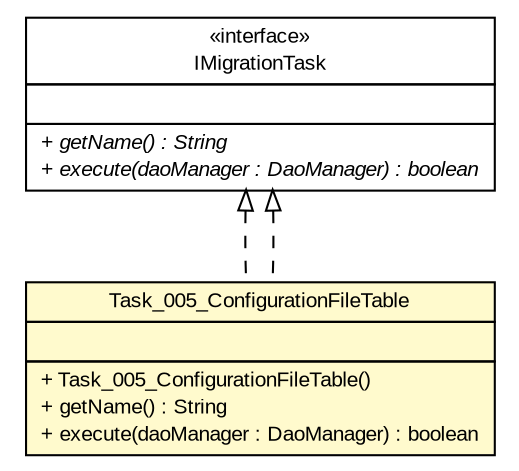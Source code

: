 #!/usr/local/bin/dot
#
# Class diagram 
# Generated by UMLGraph version R5_6-24-gf6e263 (http://www.umlgraph.org/)
#

digraph G {
	edge [fontname="arial",fontsize=10,labelfontname="arial",labelfontsize=10];
	node [fontname="arial",fontsize=10,shape=plaintext];
	nodesep=0.25;
	ranksep=0.5;
	// gov.sandia.cf.dao.migration.IMigrationTask
	c413801 [label=<<table title="gov.sandia.cf.dao.migration.IMigrationTask" border="0" cellborder="1" cellspacing="0" cellpadding="2" port="p" href="../IMigrationTask.html">
		<tr><td><table border="0" cellspacing="0" cellpadding="1">
<tr><td align="center" balign="center"> &#171;interface&#187; </td></tr>
<tr><td align="center" balign="center"> IMigrationTask </td></tr>
		</table></td></tr>
		<tr><td><table border="0" cellspacing="0" cellpadding="1">
<tr><td align="left" balign="left">  </td></tr>
		</table></td></tr>
		<tr><td><table border="0" cellspacing="0" cellpadding="1">
<tr><td align="left" balign="left"><font face="arial italic" point-size="10.0"> + getName() : String </font></td></tr>
<tr><td align="left" balign="left"><font face="arial italic" point-size="10.0"> + execute(daoManager : DaoManager) : boolean </font></td></tr>
		</table></td></tr>
		</table>>, URL="../IMigrationTask.html", fontname="arial", fontcolor="black", fontsize=10.0];
	// gov.sandia.cf.dao.migration.tasks.Task_005_ConfigurationFileTable
	c413806 [label=<<table title="gov.sandia.cf.dao.migration.tasks.Task_005_ConfigurationFileTable" border="0" cellborder="1" cellspacing="0" cellpadding="2" port="p" bgcolor="lemonChiffon" href="./Task_005_ConfigurationFileTable.html">
		<tr><td><table border="0" cellspacing="0" cellpadding="1">
<tr><td align="center" balign="center"> Task_005_ConfigurationFileTable </td></tr>
		</table></td></tr>
		<tr><td><table border="0" cellspacing="0" cellpadding="1">
<tr><td align="left" balign="left">  </td></tr>
		</table></td></tr>
		<tr><td><table border="0" cellspacing="0" cellpadding="1">
<tr><td align="left" balign="left"> + Task_005_ConfigurationFileTable() </td></tr>
<tr><td align="left" balign="left"> + getName() : String </td></tr>
<tr><td align="left" balign="left"> + execute(daoManager : DaoManager) : boolean </td></tr>
		</table></td></tr>
		</table>>, URL="./Task_005_ConfigurationFileTable.html", fontname="arial", fontcolor="black", fontsize=10.0];
	//gov.sandia.cf.dao.migration.tasks.Task_005_ConfigurationFileTable implements gov.sandia.cf.dao.migration.IMigrationTask
	c413801:p -> c413806:p [dir=back,arrowtail=empty,style=dashed];
	//gov.sandia.cf.dao.migration.tasks.Task_005_ConfigurationFileTable implements gov.sandia.cf.dao.migration.IMigrationTask
	c413801:p -> c413806:p [dir=back,arrowtail=empty,style=dashed];
}

